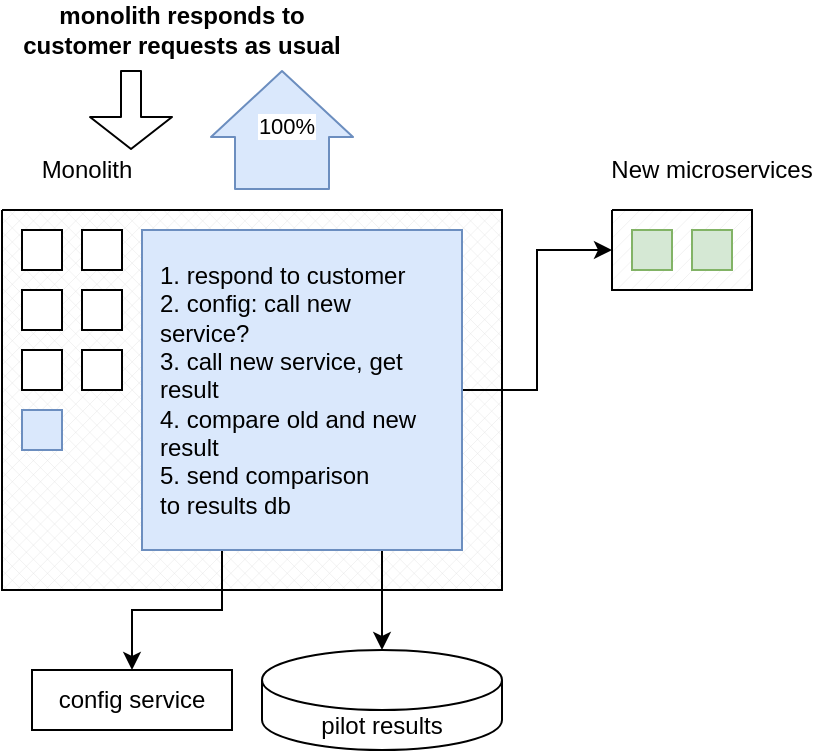 <mxfile version="14.3.0" type="github">
  <diagram id="RNcFUo7VqlwyPA8upu9-" name="Page-1">
    <mxGraphModel dx="1186" dy="577" grid="1" gridSize="10" guides="1" tooltips="1" connect="1" arrows="1" fold="1" page="1" pageScale="1" pageWidth="850" pageHeight="1100" math="0" shadow="0">
      <root>
        <mxCell id="0" />
        <mxCell id="1" parent="0" />
        <mxCell id="mi0LymcQ1pZLXuuPxlSq-2" value="" style="verticalLabelPosition=bottom;verticalAlign=top;html=1;shape=mxgraph.basic.patternFillRect;fillStyle=diagGrid;step=5;fillStrokeWidth=0.2;fillStrokeColor=#dddddd;" parent="1" vertex="1">
          <mxGeometry x="10" y="130" width="250" height="190" as="geometry" />
        </mxCell>
        <mxCell id="mi0LymcQ1pZLXuuPxlSq-3" value="" style="verticalLabelPosition=bottom;verticalAlign=top;html=1;shape=mxgraph.basic.patternFillRect;fillStyle=diag;step=5;fillStrokeWidth=0.2;fillStrokeColor=#dddddd;" parent="1" vertex="1">
          <mxGeometry x="315" y="130" width="70" height="40" as="geometry" />
        </mxCell>
        <mxCell id="mi0LymcQ1pZLXuuPxlSq-4" value="" style="whiteSpace=wrap;html=1;aspect=fixed;" parent="1" vertex="1">
          <mxGeometry x="20" y="140" width="20" height="20" as="geometry" />
        </mxCell>
        <mxCell id="mi0LymcQ1pZLXuuPxlSq-5" value="" style="whiteSpace=wrap;html=1;aspect=fixed;" parent="1" vertex="1">
          <mxGeometry x="50" y="140" width="20" height="20" as="geometry" />
        </mxCell>
        <mxCell id="mi0LymcQ1pZLXuuPxlSq-6" value="" style="whiteSpace=wrap;html=1;aspect=fixed;fillColor=#dae8fc;strokeColor=#6c8ebf;" parent="1" vertex="1">
          <mxGeometry x="20" y="230" width="20" height="20" as="geometry" />
        </mxCell>
        <mxCell id="aKjm1E210pNrvDzHaiwG-5" style="edgeStyle=orthogonalEdgeStyle;rounded=0;orthogonalLoop=1;jettySize=auto;html=1;exitX=1;exitY=0.5;exitDx=0;exitDy=0;entryX=0;entryY=0.5;entryDx=0;entryDy=0;entryPerimeter=0;" parent="1" source="mi0LymcQ1pZLXuuPxlSq-7" target="mi0LymcQ1pZLXuuPxlSq-3" edge="1">
          <mxGeometry relative="1" as="geometry" />
        </mxCell>
        <mxCell id="aKjm1E210pNrvDzHaiwG-6" style="edgeStyle=orthogonalEdgeStyle;rounded=0;orthogonalLoop=1;jettySize=auto;html=1;exitX=0.75;exitY=1;exitDx=0;exitDy=0;entryX=0.5;entryY=0;entryDx=0;entryDy=0;entryPerimeter=0;" parent="1" source="mi0LymcQ1pZLXuuPxlSq-7" target="FsF-KHfNaAVXs9fswdSO-2" edge="1">
          <mxGeometry relative="1" as="geometry" />
        </mxCell>
        <mxCell id="aKjm1E210pNrvDzHaiwG-9" style="edgeStyle=orthogonalEdgeStyle;rounded=0;orthogonalLoop=1;jettySize=auto;html=1;exitX=0.25;exitY=1;exitDx=0;exitDy=0;entryX=0.5;entryY=0;entryDx=0;entryDy=0;" parent="1" source="mi0LymcQ1pZLXuuPxlSq-7" target="FsF-KHfNaAVXs9fswdSO-1" edge="1">
          <mxGeometry relative="1" as="geometry" />
        </mxCell>
        <mxCell id="mi0LymcQ1pZLXuuPxlSq-7" value="&lt;div style=&quot;text-align: left&quot;&gt;&lt;span&gt;1. respond to customer&lt;/span&gt;&lt;/div&gt;&lt;div style=&quot;text-align: left&quot;&gt;&lt;span&gt;2. config: call new service?&lt;/span&gt;&lt;/div&gt;&lt;div style=&quot;text-align: left&quot;&gt;3. call new service, get result&lt;/div&gt;&lt;div style=&quot;text-align: left&quot;&gt;4. compare old and new result&lt;/div&gt;&lt;div style=&quot;text-align: left&quot;&gt;5. send comparison to&amp;nbsp;&lt;span&gt;results db&lt;/span&gt;&lt;/div&gt;" style="whiteSpace=wrap;html=1;aspect=fixed;fillColor=#dae8fc;strokeColor=#6c8ebf;spacing=10;" parent="1" vertex="1">
          <mxGeometry x="80" y="140" width="160" height="160" as="geometry" />
        </mxCell>
        <mxCell id="mi0LymcQ1pZLXuuPxlSq-8" value="" style="whiteSpace=wrap;html=1;aspect=fixed;" parent="1" vertex="1">
          <mxGeometry x="20" y="170" width="20" height="20" as="geometry" />
        </mxCell>
        <mxCell id="mi0LymcQ1pZLXuuPxlSq-9" value="" style="whiteSpace=wrap;html=1;aspect=fixed;" parent="1" vertex="1">
          <mxGeometry x="50" y="170" width="20" height="20" as="geometry" />
        </mxCell>
        <mxCell id="mi0LymcQ1pZLXuuPxlSq-10" value="" style="whiteSpace=wrap;html=1;aspect=fixed;" parent="1" vertex="1">
          <mxGeometry x="20" y="200" width="20" height="20" as="geometry" />
        </mxCell>
        <mxCell id="mi0LymcQ1pZLXuuPxlSq-11" value="" style="whiteSpace=wrap;html=1;aspect=fixed;" parent="1" vertex="1">
          <mxGeometry x="50" y="200" width="20" height="20" as="geometry" />
        </mxCell>
        <mxCell id="mi0LymcQ1pZLXuuPxlSq-13" value="" style="whiteSpace=wrap;html=1;aspect=fixed;fillColor=#d5e8d4;strokeColor=#82b366;" parent="1" vertex="1">
          <mxGeometry x="325" y="140" width="20" height="20" as="geometry" />
        </mxCell>
        <mxCell id="mi0LymcQ1pZLXuuPxlSq-14" value="" style="whiteSpace=wrap;html=1;aspect=fixed;fillColor=#d5e8d4;strokeColor=#82b366;" parent="1" vertex="1">
          <mxGeometry x="355" y="140" width="20" height="20" as="geometry" />
        </mxCell>
        <mxCell id="mi0LymcQ1pZLXuuPxlSq-25" value="Monolith" style="text;html=1;strokeColor=none;fillColor=none;align=center;verticalAlign=middle;whiteSpace=wrap;rounded=0;" parent="1" vertex="1">
          <mxGeometry x="15" y="100" width="75" height="20" as="geometry" />
        </mxCell>
        <mxCell id="mi0LymcQ1pZLXuuPxlSq-26" value="New microservices" style="text;html=1;strokeColor=none;fillColor=none;align=center;verticalAlign=middle;whiteSpace=wrap;rounded=0;" parent="1" vertex="1">
          <mxGeometry x="305" y="100" width="120" height="20" as="geometry" />
        </mxCell>
        <mxCell id="FsF-KHfNaAVXs9fswdSO-1" value="config service" style="rounded=0;whiteSpace=wrap;html=1;" parent="1" vertex="1">
          <mxGeometry x="25" y="360" width="100" height="30" as="geometry" />
        </mxCell>
        <mxCell id="FsF-KHfNaAVXs9fswdSO-2" value="pilot results" style="shape=cylinder3;whiteSpace=wrap;html=1;boundedLbl=1;backgroundOutline=1;size=15;" parent="1" vertex="1">
          <mxGeometry x="140" y="350" width="120" height="50" as="geometry" />
        </mxCell>
        <mxCell id="FsF-KHfNaAVXs9fswdSO-3" value="" style="shape=flexArrow;endArrow=classic;html=1;endWidth=30;endSize=5;" parent="1" edge="1">
          <mxGeometry width="50" height="50" relative="1" as="geometry">
            <mxPoint x="74.5" y="60" as="sourcePoint" />
            <mxPoint x="74.5" y="100" as="targetPoint" />
          </mxGeometry>
        </mxCell>
        <mxCell id="FsF-KHfNaAVXs9fswdSO-11" value="monolith responds to customer requests as usual" style="text;html=1;strokeColor=none;fillColor=none;align=center;verticalAlign=middle;whiteSpace=wrap;rounded=0;fontStyle=1" parent="1" vertex="1">
          <mxGeometry x="10" y="30" width="180" height="20" as="geometry" />
        </mxCell>
        <mxCell id="n53DcfnmYVXTMgs2FLxI-1" value="" style="shape=flexArrow;endArrow=classic;html=1;endWidth=23;endSize=10.67;fillColor=#dae8fc;strokeColor=#6c8ebf;width=47;labelBackgroundColor=none;" edge="1" parent="1">
          <mxGeometry width="50" height="50" relative="1" as="geometry">
            <mxPoint x="150" y="120" as="sourcePoint" />
            <mxPoint x="150" y="60" as="targetPoint" />
            <Array as="points" />
          </mxGeometry>
        </mxCell>
        <mxCell id="n53DcfnmYVXTMgs2FLxI-2" value="100%" style="edgeLabel;html=1;align=center;verticalAlign=middle;resizable=0;points=[];" vertex="1" connectable="0" parent="n53DcfnmYVXTMgs2FLxI-1">
          <mxGeometry x="0.067" y="-4" relative="1" as="geometry">
            <mxPoint x="-2" as="offset" />
          </mxGeometry>
        </mxCell>
      </root>
    </mxGraphModel>
  </diagram>
</mxfile>
